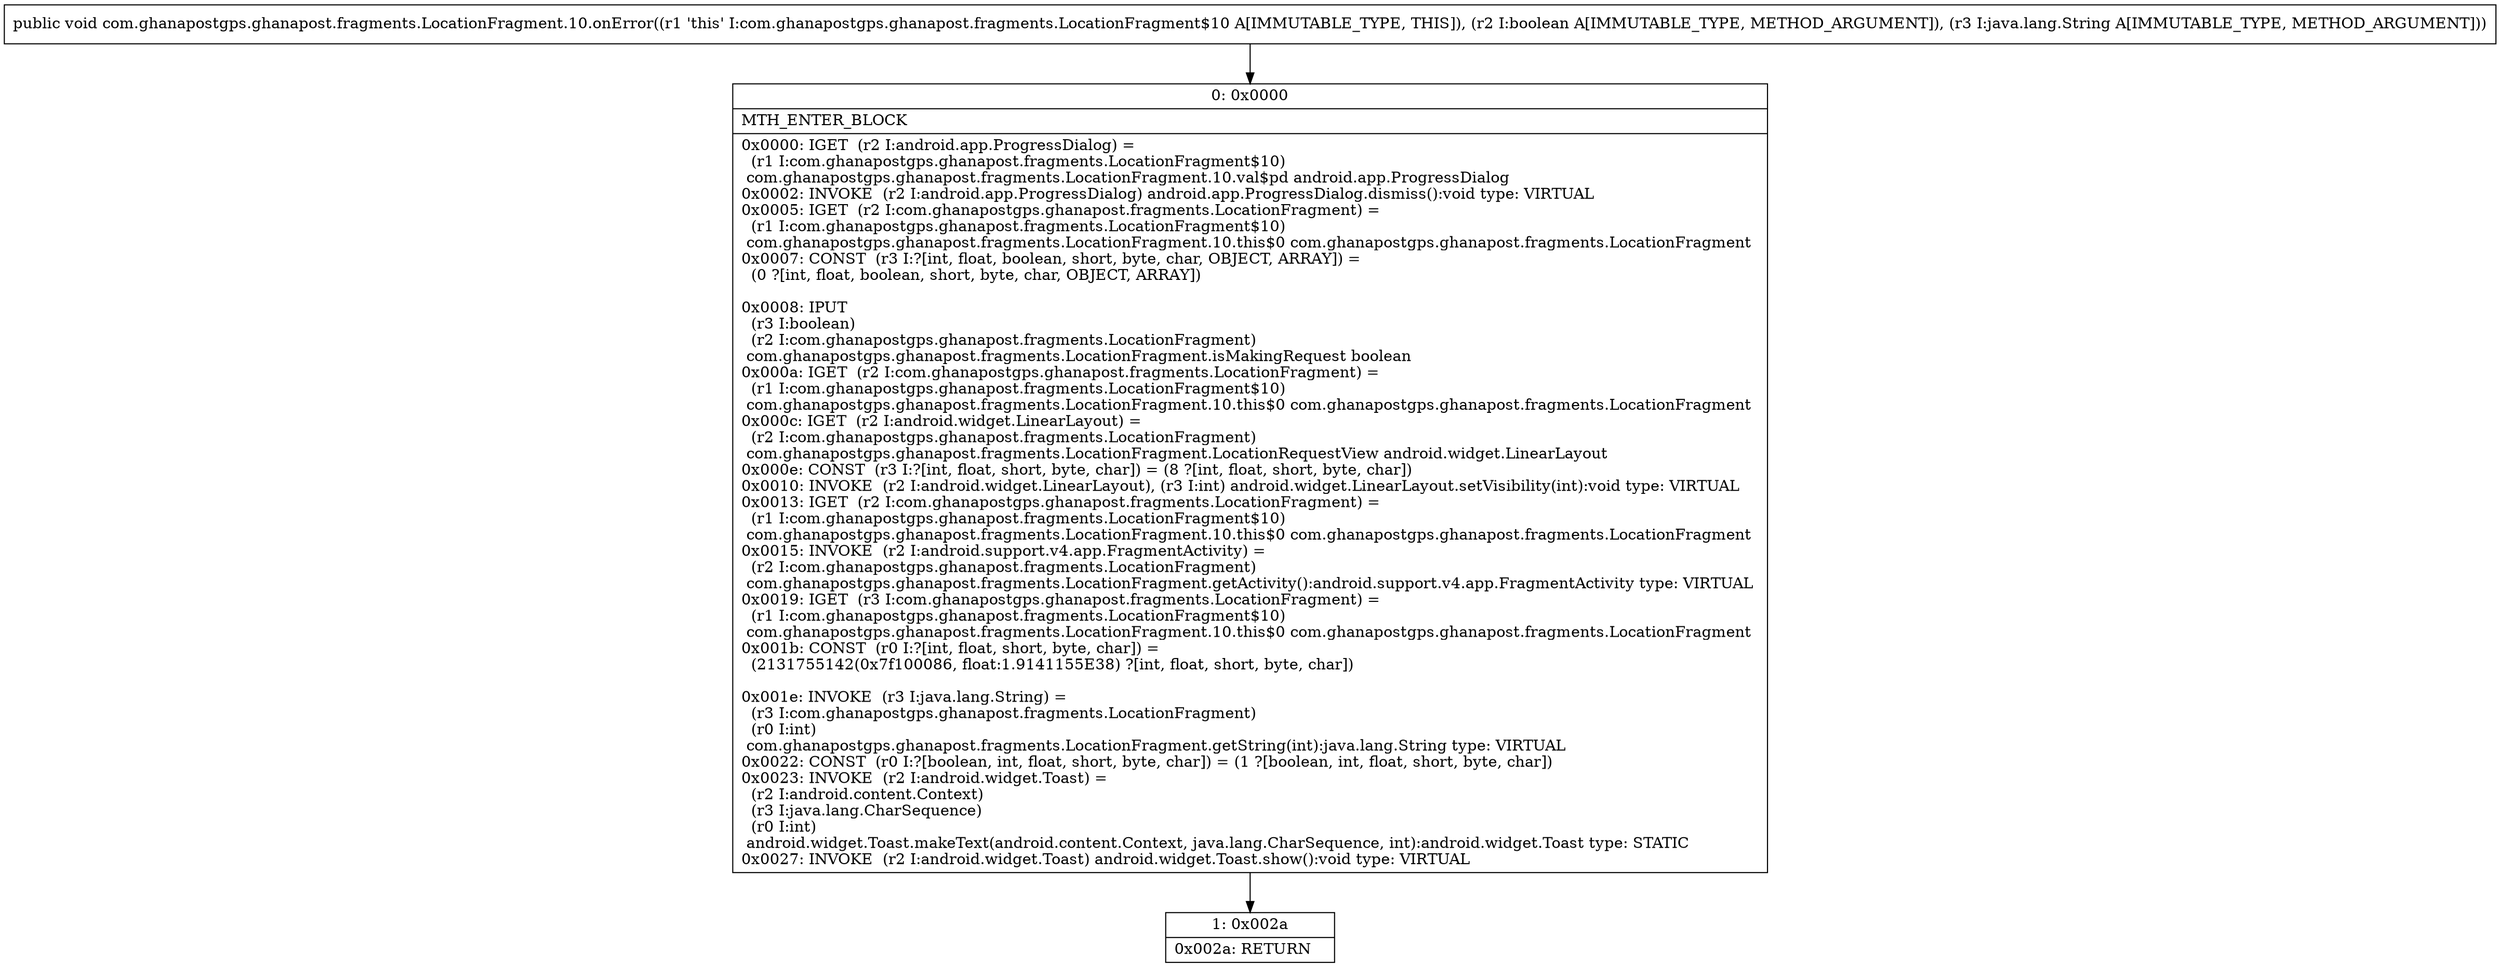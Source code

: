 digraph "CFG forcom.ghanapostgps.ghanapost.fragments.LocationFragment.10.onError(ZLjava\/lang\/String;)V" {
Node_0 [shape=record,label="{0\:\ 0x0000|MTH_ENTER_BLOCK\l|0x0000: IGET  (r2 I:android.app.ProgressDialog) = \l  (r1 I:com.ghanapostgps.ghanapost.fragments.LocationFragment$10)\l com.ghanapostgps.ghanapost.fragments.LocationFragment.10.val$pd android.app.ProgressDialog \l0x0002: INVOKE  (r2 I:android.app.ProgressDialog) android.app.ProgressDialog.dismiss():void type: VIRTUAL \l0x0005: IGET  (r2 I:com.ghanapostgps.ghanapost.fragments.LocationFragment) = \l  (r1 I:com.ghanapostgps.ghanapost.fragments.LocationFragment$10)\l com.ghanapostgps.ghanapost.fragments.LocationFragment.10.this$0 com.ghanapostgps.ghanapost.fragments.LocationFragment \l0x0007: CONST  (r3 I:?[int, float, boolean, short, byte, char, OBJECT, ARRAY]) = \l  (0 ?[int, float, boolean, short, byte, char, OBJECT, ARRAY])\l \l0x0008: IPUT  \l  (r3 I:boolean)\l  (r2 I:com.ghanapostgps.ghanapost.fragments.LocationFragment)\l com.ghanapostgps.ghanapost.fragments.LocationFragment.isMakingRequest boolean \l0x000a: IGET  (r2 I:com.ghanapostgps.ghanapost.fragments.LocationFragment) = \l  (r1 I:com.ghanapostgps.ghanapost.fragments.LocationFragment$10)\l com.ghanapostgps.ghanapost.fragments.LocationFragment.10.this$0 com.ghanapostgps.ghanapost.fragments.LocationFragment \l0x000c: IGET  (r2 I:android.widget.LinearLayout) = \l  (r2 I:com.ghanapostgps.ghanapost.fragments.LocationFragment)\l com.ghanapostgps.ghanapost.fragments.LocationFragment.LocationRequestView android.widget.LinearLayout \l0x000e: CONST  (r3 I:?[int, float, short, byte, char]) = (8 ?[int, float, short, byte, char]) \l0x0010: INVOKE  (r2 I:android.widget.LinearLayout), (r3 I:int) android.widget.LinearLayout.setVisibility(int):void type: VIRTUAL \l0x0013: IGET  (r2 I:com.ghanapostgps.ghanapost.fragments.LocationFragment) = \l  (r1 I:com.ghanapostgps.ghanapost.fragments.LocationFragment$10)\l com.ghanapostgps.ghanapost.fragments.LocationFragment.10.this$0 com.ghanapostgps.ghanapost.fragments.LocationFragment \l0x0015: INVOKE  (r2 I:android.support.v4.app.FragmentActivity) = \l  (r2 I:com.ghanapostgps.ghanapost.fragments.LocationFragment)\l com.ghanapostgps.ghanapost.fragments.LocationFragment.getActivity():android.support.v4.app.FragmentActivity type: VIRTUAL \l0x0019: IGET  (r3 I:com.ghanapostgps.ghanapost.fragments.LocationFragment) = \l  (r1 I:com.ghanapostgps.ghanapost.fragments.LocationFragment$10)\l com.ghanapostgps.ghanapost.fragments.LocationFragment.10.this$0 com.ghanapostgps.ghanapost.fragments.LocationFragment \l0x001b: CONST  (r0 I:?[int, float, short, byte, char]) = \l  (2131755142(0x7f100086, float:1.9141155E38) ?[int, float, short, byte, char])\l \l0x001e: INVOKE  (r3 I:java.lang.String) = \l  (r3 I:com.ghanapostgps.ghanapost.fragments.LocationFragment)\l  (r0 I:int)\l com.ghanapostgps.ghanapost.fragments.LocationFragment.getString(int):java.lang.String type: VIRTUAL \l0x0022: CONST  (r0 I:?[boolean, int, float, short, byte, char]) = (1 ?[boolean, int, float, short, byte, char]) \l0x0023: INVOKE  (r2 I:android.widget.Toast) = \l  (r2 I:android.content.Context)\l  (r3 I:java.lang.CharSequence)\l  (r0 I:int)\l android.widget.Toast.makeText(android.content.Context, java.lang.CharSequence, int):android.widget.Toast type: STATIC \l0x0027: INVOKE  (r2 I:android.widget.Toast) android.widget.Toast.show():void type: VIRTUAL \l}"];
Node_1 [shape=record,label="{1\:\ 0x002a|0x002a: RETURN   \l}"];
MethodNode[shape=record,label="{public void com.ghanapostgps.ghanapost.fragments.LocationFragment.10.onError((r1 'this' I:com.ghanapostgps.ghanapost.fragments.LocationFragment$10 A[IMMUTABLE_TYPE, THIS]), (r2 I:boolean A[IMMUTABLE_TYPE, METHOD_ARGUMENT]), (r3 I:java.lang.String A[IMMUTABLE_TYPE, METHOD_ARGUMENT])) }"];
MethodNode -> Node_0;
Node_0 -> Node_1;
}

